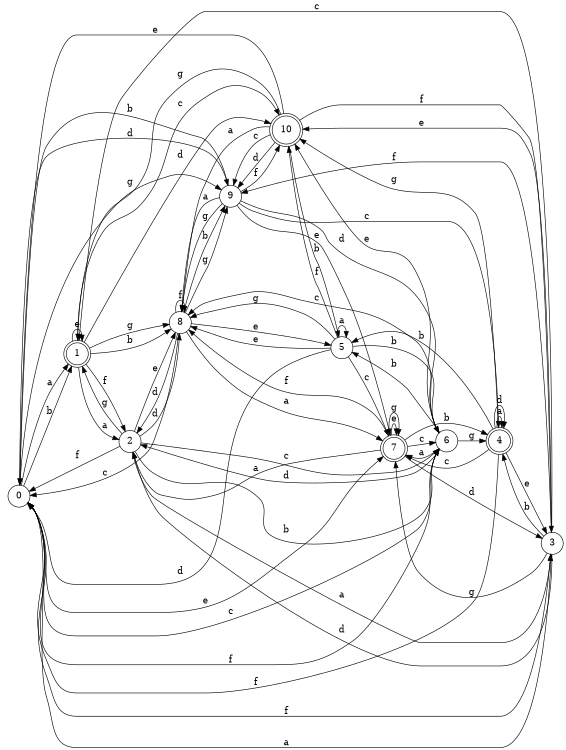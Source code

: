 digraph n9_2 {
__start0 [label="" shape="none"];

rankdir=LR;
size="8,5";

s0 [style="filled", color="black", fillcolor="white" shape="circle", label="0"];
s1 [style="rounded,filled", color="black", fillcolor="white" shape="doublecircle", label="1"];
s2 [style="filled", color="black", fillcolor="white" shape="circle", label="2"];
s3 [style="filled", color="black", fillcolor="white" shape="circle", label="3"];
s4 [style="rounded,filled", color="black", fillcolor="white" shape="doublecircle", label="4"];
s5 [style="filled", color="black", fillcolor="white" shape="circle", label="5"];
s6 [style="filled", color="black", fillcolor="white" shape="circle", label="6"];
s7 [style="rounded,filled", color="black", fillcolor="white" shape="doublecircle", label="7"];
s8 [style="filled", color="black", fillcolor="white" shape="circle", label="8"];
s9 [style="filled", color="black", fillcolor="white" shape="circle", label="9"];
s10 [style="rounded,filled", color="black", fillcolor="white" shape="doublecircle", label="10"];
s0 -> s1 [label="a"];
s0 -> s1 [label="b"];
s0 -> s6 [label="c"];
s0 -> s9 [label="d"];
s0 -> s7 [label="e"];
s0 -> s3 [label="f"];
s0 -> s9 [label="g"];
s1 -> s2 [label="a"];
s1 -> s8 [label="b"];
s1 -> s10 [label="c"];
s1 -> s10 [label="d"];
s1 -> s1 [label="e"];
s1 -> s2 [label="f"];
s1 -> s8 [label="g"];
s2 -> s3 [label="a"];
s2 -> s6 [label="b"];
s2 -> s6 [label="c"];
s2 -> s8 [label="d"];
s2 -> s8 [label="e"];
s2 -> s0 [label="f"];
s2 -> s1 [label="g"];
s3 -> s0 [label="a"];
s3 -> s4 [label="b"];
s3 -> s1 [label="c"];
s3 -> s2 [label="d"];
s3 -> s10 [label="e"];
s3 -> s9 [label="f"];
s3 -> s7 [label="g"];
s4 -> s4 [label="a"];
s4 -> s5 [label="b"];
s4 -> s7 [label="c"];
s4 -> s4 [label="d"];
s4 -> s3 [label="e"];
s4 -> s0 [label="f"];
s4 -> s10 [label="g"];
s5 -> s5 [label="a"];
s5 -> s6 [label="b"];
s5 -> s7 [label="c"];
s5 -> s0 [label="d"];
s5 -> s8 [label="e"];
s5 -> s10 [label="f"];
s5 -> s8 [label="g"];
s6 -> s7 [label="a"];
s6 -> s5 [label="b"];
s6 -> s8 [label="c"];
s6 -> s2 [label="d"];
s6 -> s10 [label="e"];
s6 -> s0 [label="f"];
s6 -> s4 [label="g"];
s7 -> s2 [label="a"];
s7 -> s4 [label="b"];
s7 -> s6 [label="c"];
s7 -> s3 [label="d"];
s7 -> s7 [label="e"];
s7 -> s8 [label="f"];
s7 -> s7 [label="g"];
s8 -> s7 [label="a"];
s8 -> s9 [label="b"];
s8 -> s0 [label="c"];
s8 -> s2 [label="d"];
s8 -> s5 [label="e"];
s8 -> s8 [label="f"];
s8 -> s9 [label="g"];
s9 -> s8 [label="a"];
s9 -> s0 [label="b"];
s9 -> s4 [label="c"];
s9 -> s6 [label="d"];
s9 -> s7 [label="e"];
s9 -> s10 [label="f"];
s9 -> s8 [label="g"];
s10 -> s8 [label="a"];
s10 -> s5 [label="b"];
s10 -> s9 [label="c"];
s10 -> s9 [label="d"];
s10 -> s0 [label="e"];
s10 -> s3 [label="f"];
s10 -> s1 [label="g"];

}